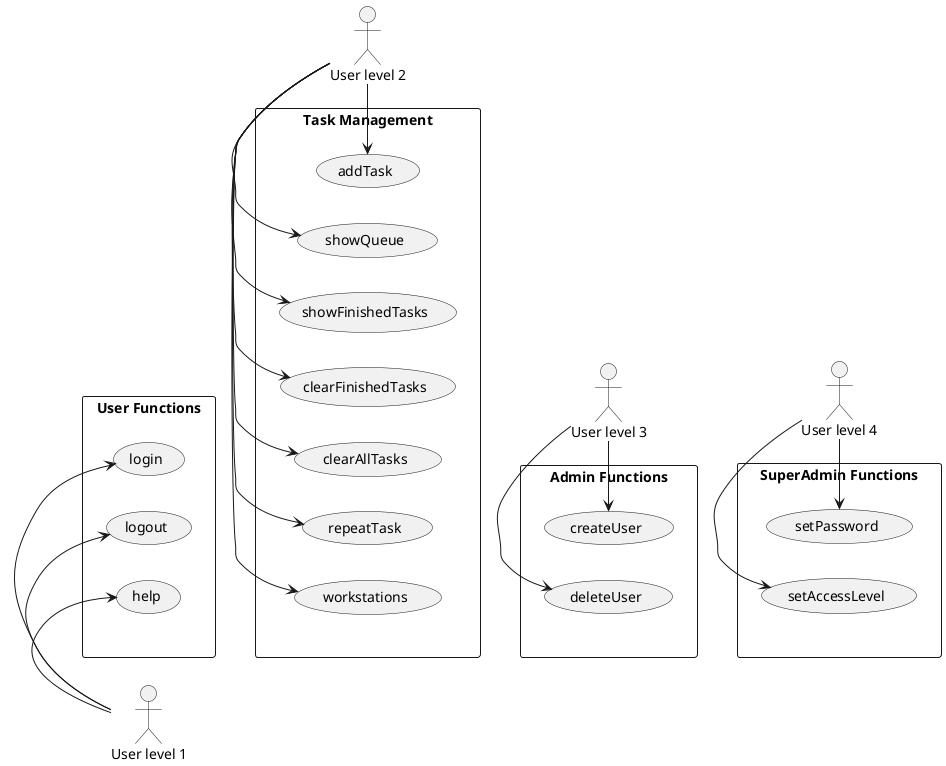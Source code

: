 @startuml
left to right direction

actor "User level 1" as user
actor "User level 2" as userType2
actor "User level 3" as admin
actor "User level 4" as superadmin

rectangle "User Functions" as userFunctions {
    user -> (login)
    user -> (logout)
    user -> (help)
}

rectangle "Task Management" as taskManagement {
    userType2 -> (addTask)
    userType2 -> (showQueue)
    userType2 -> (showFinishedTasks)
    userType2 -> (clearFinishedTasks)
    userType2 -> (clearAllTasks)
    userType2 -> (repeatTask)
    userType2 -> (workstations)
}

rectangle "Admin Functions" as adminFunctions {
    admin -> (createUser)
    admin -> (deleteUser)
}

rectangle "SuperAdmin Functions" as superadminFunctions {
    superadmin -> (setPassword)
    superadmin -> (setAccessLevel)
}

userFunctions -[hidden]-> taskManagement
taskManagement -[hidden]-> adminFunctions
adminFunctions -[hidden]-> superadminFunctions
@enduml